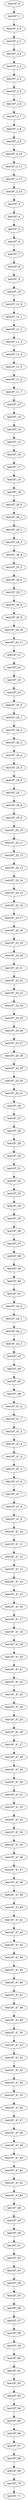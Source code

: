 digraph G {
test197_0->test197_1;
test197_1->test197_2_0;
test197_2_0->test197_2_1;
test197_2_1->test197_2_2;
test197_2_2->test197_2_3;
test197_2_3->test197_2_4;
test197_2_4->test197_2_5;
test197_2_5->test197_2_6;
test197_2_6->test197_2_7;
test197_2_7->test197_2_8;
test197_2_8->test197_2_9;
test197_2_9->test197_2_10;
test197_2_10->test197_2_11;
test197_2_11->test197_2_12;
test197_2_12->test197_2_13;
test197_2_13->test197_3;
test197_3->test197_4;
test197_4->test197_5;
test197_5->test197_6;
test197_6->test197_7;
test197_7->test197_8;
test197_8->test197_9;
test197_9->test197_10;
test197_10->test197_11_0;
test197_11_0->test197_11_1;
test197_11_1->test197_11_2;
test197_11_2->test197_11_3;
test197_11_3->test197_11_4;
test197_11_4->test197_11_5;
test197_11_5->test197_11_6;
test197_11_6->test197_11_7;
test197_11_7->test197_12;
test197_12->test197_13;
test197_13->test197_14;
test197_14->test197_15;
test197_15->test197_16;
test197_16->test197_17;
test197_17->test197_18;
test197_18->test197_19;
test197_19->test197_20_0;
test197_20_0->test197_20_1;
test197_20_1->test197_20_2;
test197_20_2->test197_20_3;
test197_20_3->test197_20_4;
test197_20_4->test197_20_5;
test197_20_5->test197_20_6;
test197_20_6->test197_20_7;
test197_20_7->test197_20_8;
test197_20_8->test197_20_9;
test197_20_9->test197_20_10;
test197_20_10->test197_20_11;
test197_20_11->test197_21;
test197_21->test197_22;
test197_22->test197_23;
test197_23->test197_24;
test197_24->test197_25_0;
test197_25_0->test197_25_1;
test197_25_1->test197_25_2;
test197_25_2->test197_25_3;
test197_25_3->test197_25_4;
test197_25_4->test197_25_5;
test197_25_5->test197_25_6;
test197_25_6->test197_25_7;
test197_25_7->test197_25_8;
test197_25_8->test197_25_9;
test197_25_9->test197_25_10;
test197_25_10->test197_25_11;
test197_25_11->test197_25_12;
test197_25_12->test197_25_13;
test197_25_13->test197_25_14;
test197_25_14->test197_25_15;
test197_25_15->test197_25_16;
test197_25_16->test197_25_17;
test197_25_17->test197_25_18;
test197_25_18->test197_25_19;
test197_25_19->test197_25_20;
test197_25_20->test197_25_21;
test197_25_21->test197_25_22;
test197_25_22->test197_25_23;
test197_25_23->test197_25_24;
test197_25_24->test197_25_25;
test197_25_25->test197_25_26;
test197_25_26->test197_25_27;
test197_25_27->test197_25_28;
test197_25_28->test197_25_29;
test197_25_29->test197_25_30;
test197_25_30->test197_25_31;
test197_25_31->test197_26;
test197_26->test197_27;
test197_27->test197_28;
test197_28->test197_29;
test197_29->test197_30;
test197_30->test197_31;
test197_31->test197_32;
test197_32->test197_33;
test197_33->test197_34;
test197_34->test197_35;
test197_35->test197_36;
test197_36->test197_37;
test197_37->test197_38;
test197_38->test197_39;
test197_39->test197_40;
test197_40->test197_41;
test197_41->test197_42_0;
test197_42_0->test197_42_1;
test197_42_1->test197_42_2;
test197_42_2->test197_42_3;
test197_42_3->test197_43;
test197_43->test197_44;
test197_44->test197_45;
test197_45->test197_46;
test197_46->test197_47_0;
test197_47_0->test197_47_1;
test197_47_1->test197_47_2;
test197_47_2->test197_47_3;
test197_47_3->test197_47_4;
test197_47_4->test197_47_5;
test197_47_5->test197_47_6;
test197_47_6->test197_47_7;
test197_47_7->test197_47_8;
test197_47_8->test197_47_9;
test197_47_9->test197_47_10;
test197_47_10->test197_47_11;
test197_47_11->test197_47_12;
test197_47_12->test197_47_13;
test197_47_13->test197_47_14;
test197_47_14->test197_47_15;
test197_47_15->test197_47_16;
test197_47_16->test197_47_17;
test197_47_17->test197_47_18;
test197_47_18->test197_47_19;
test197_47_19->test197_47_20;
test197_47_20->test197_47_21;
test197_47_21->test197_47_22;
test197_47_22->test197_47_23;
test197_47_23->test197_47_24;
test197_47_24->test197_47_25;
test197_47_25->test197_47_26;
test197_47_26->test197_47_27;
test197_47_27->test197_47_28;
test197_47_28->test197_47_29;
test197_47_29->test197_47_30;
test197_47_30->test197_47_31;
test197_47_31->test197_47_32;
test197_47_32->test197_47_33;
test197_47_33->test197_47_34;
test197_47_34->test197_47_35;
test197_47_35->test197_47_36;
test197_47_36->test197_47_37;
test197_47_37->test197_47_38;
test197_47_38->test197_47_39;
test197_47_39->test197_47_40;
test197_47_40->test197_47_41;
test197_47_41->test197_47_42;
test197_47_42->test197_47_43;
test197_47_43->test197_47_44;
test197_47_44->test197_47_45;
test197_47_45->test197_47_46;
test197_47_46->test197_47_47;
test197_47_47->test197_47_48;
test197_47_48->test197_47_49;
test197_47_49->test197_47_50;
test197_47_50->test197_47_51;
test197_47_51->test197_47_52;
test197_47_52->test197_47_53;
test197_47_53->test197_47_54;
test197_47_54->test197_47_55;
test197_47_55->test197_47_56;
test197_47_56->test197_47_57;
test197_47_57->test197_47_58;
test197_47_58->test197_47_59;
test197_47_59->test197_47_60;
test197_47_60->test197_47_61;
test197_47_61->test197_47_62;
test197_47_62->test197_47_63;
test197_47_63->test197_48;
test197_48->test197_49;
test197_49->test197_50;
test197_50->test197_51;
test197_51->test197_52;
test197_52->test197_53;
test197_53->test197_54;
test197_54->test197_55;
test197_55->test197_56;
test197_56->test197_57;
test197_57->test197_58;
test197_58->test197_59;
test197_59->test197_60;
test197_60->test197_61;
test197_61->test197_62;
test197_62->test197_63;
test197_63->test197_64;
test197_64->test197_65;
test197_65->test197_66;
test197_66->test197_67;
test197_67->test197_68;
test197_68->test197_69;
test197_69->test197_70;
test197_70->test197_71;

}
